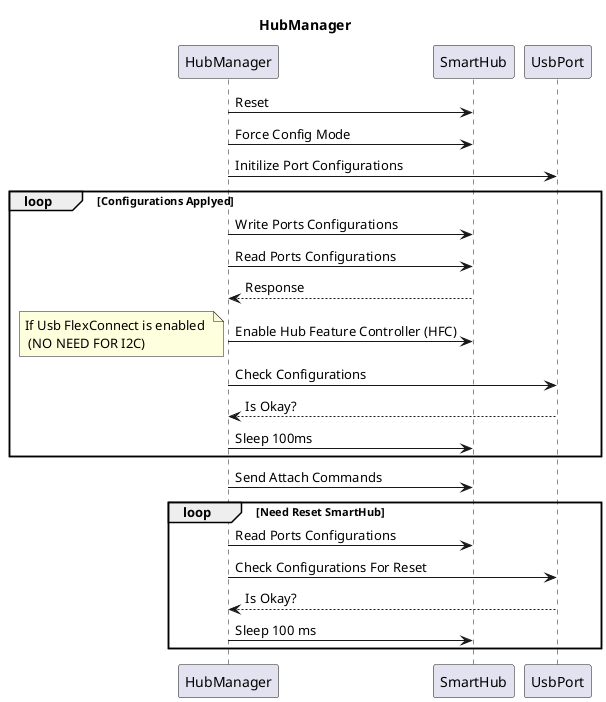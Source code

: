 @startuml
title HubManager

HubManager -> SmartHub: Reset
HubManager -> SmartHub: Force Config Mode
HubManager -> UsbPort: Initilize Port Configurations

loop Configurations Applyed
    HubManager -> SmartHub: Write Ports Configurations
    HubManager -> SmartHub: Read Ports Configurations
    SmartHub   --> HubManager: Response
    HubManager -> SmartHub: Enable Hub Feature Controller (HFC)
    note left: If Usb FlexConnect is enabled \n (NO NEED FOR I2C)
    HubManager -> UsbPort: Check Configurations
    UsbPort --> HubManager: Is Okay?
    HubManager -> SmartHub: Sleep 100ms
end
HubManager -> SmartHub: Send Attach Commands

loop Need Reset SmartHub
    HubManager -> SmartHub: Read Ports Configurations
    HubManager -> UsbPort: Check Configurations For Reset
    UsbPort --> HubManager: Is Okay?
    HubManager -> SmartHub: Sleep 100 ms
end
@enduml
